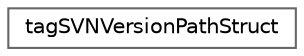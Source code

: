 digraph "类继承关系图"
{
 // LATEX_PDF_SIZE
  bgcolor="transparent";
  edge [fontname=Helvetica,fontsize=10,labelfontname=Helvetica,labelfontsize=10];
  node [fontname=Helvetica,fontsize=10,shape=box,height=0.2,width=0.4];
  rankdir="LR";
  Node0 [id="Node000000",label="tagSVNVersionPathStruct",height=0.2,width=0.4,color="grey40", fillcolor="white", style="filled",URL="$structtag_s_v_n_version_path_struct.html",tooltip="SVN 版本工作目录结构。"];
}
